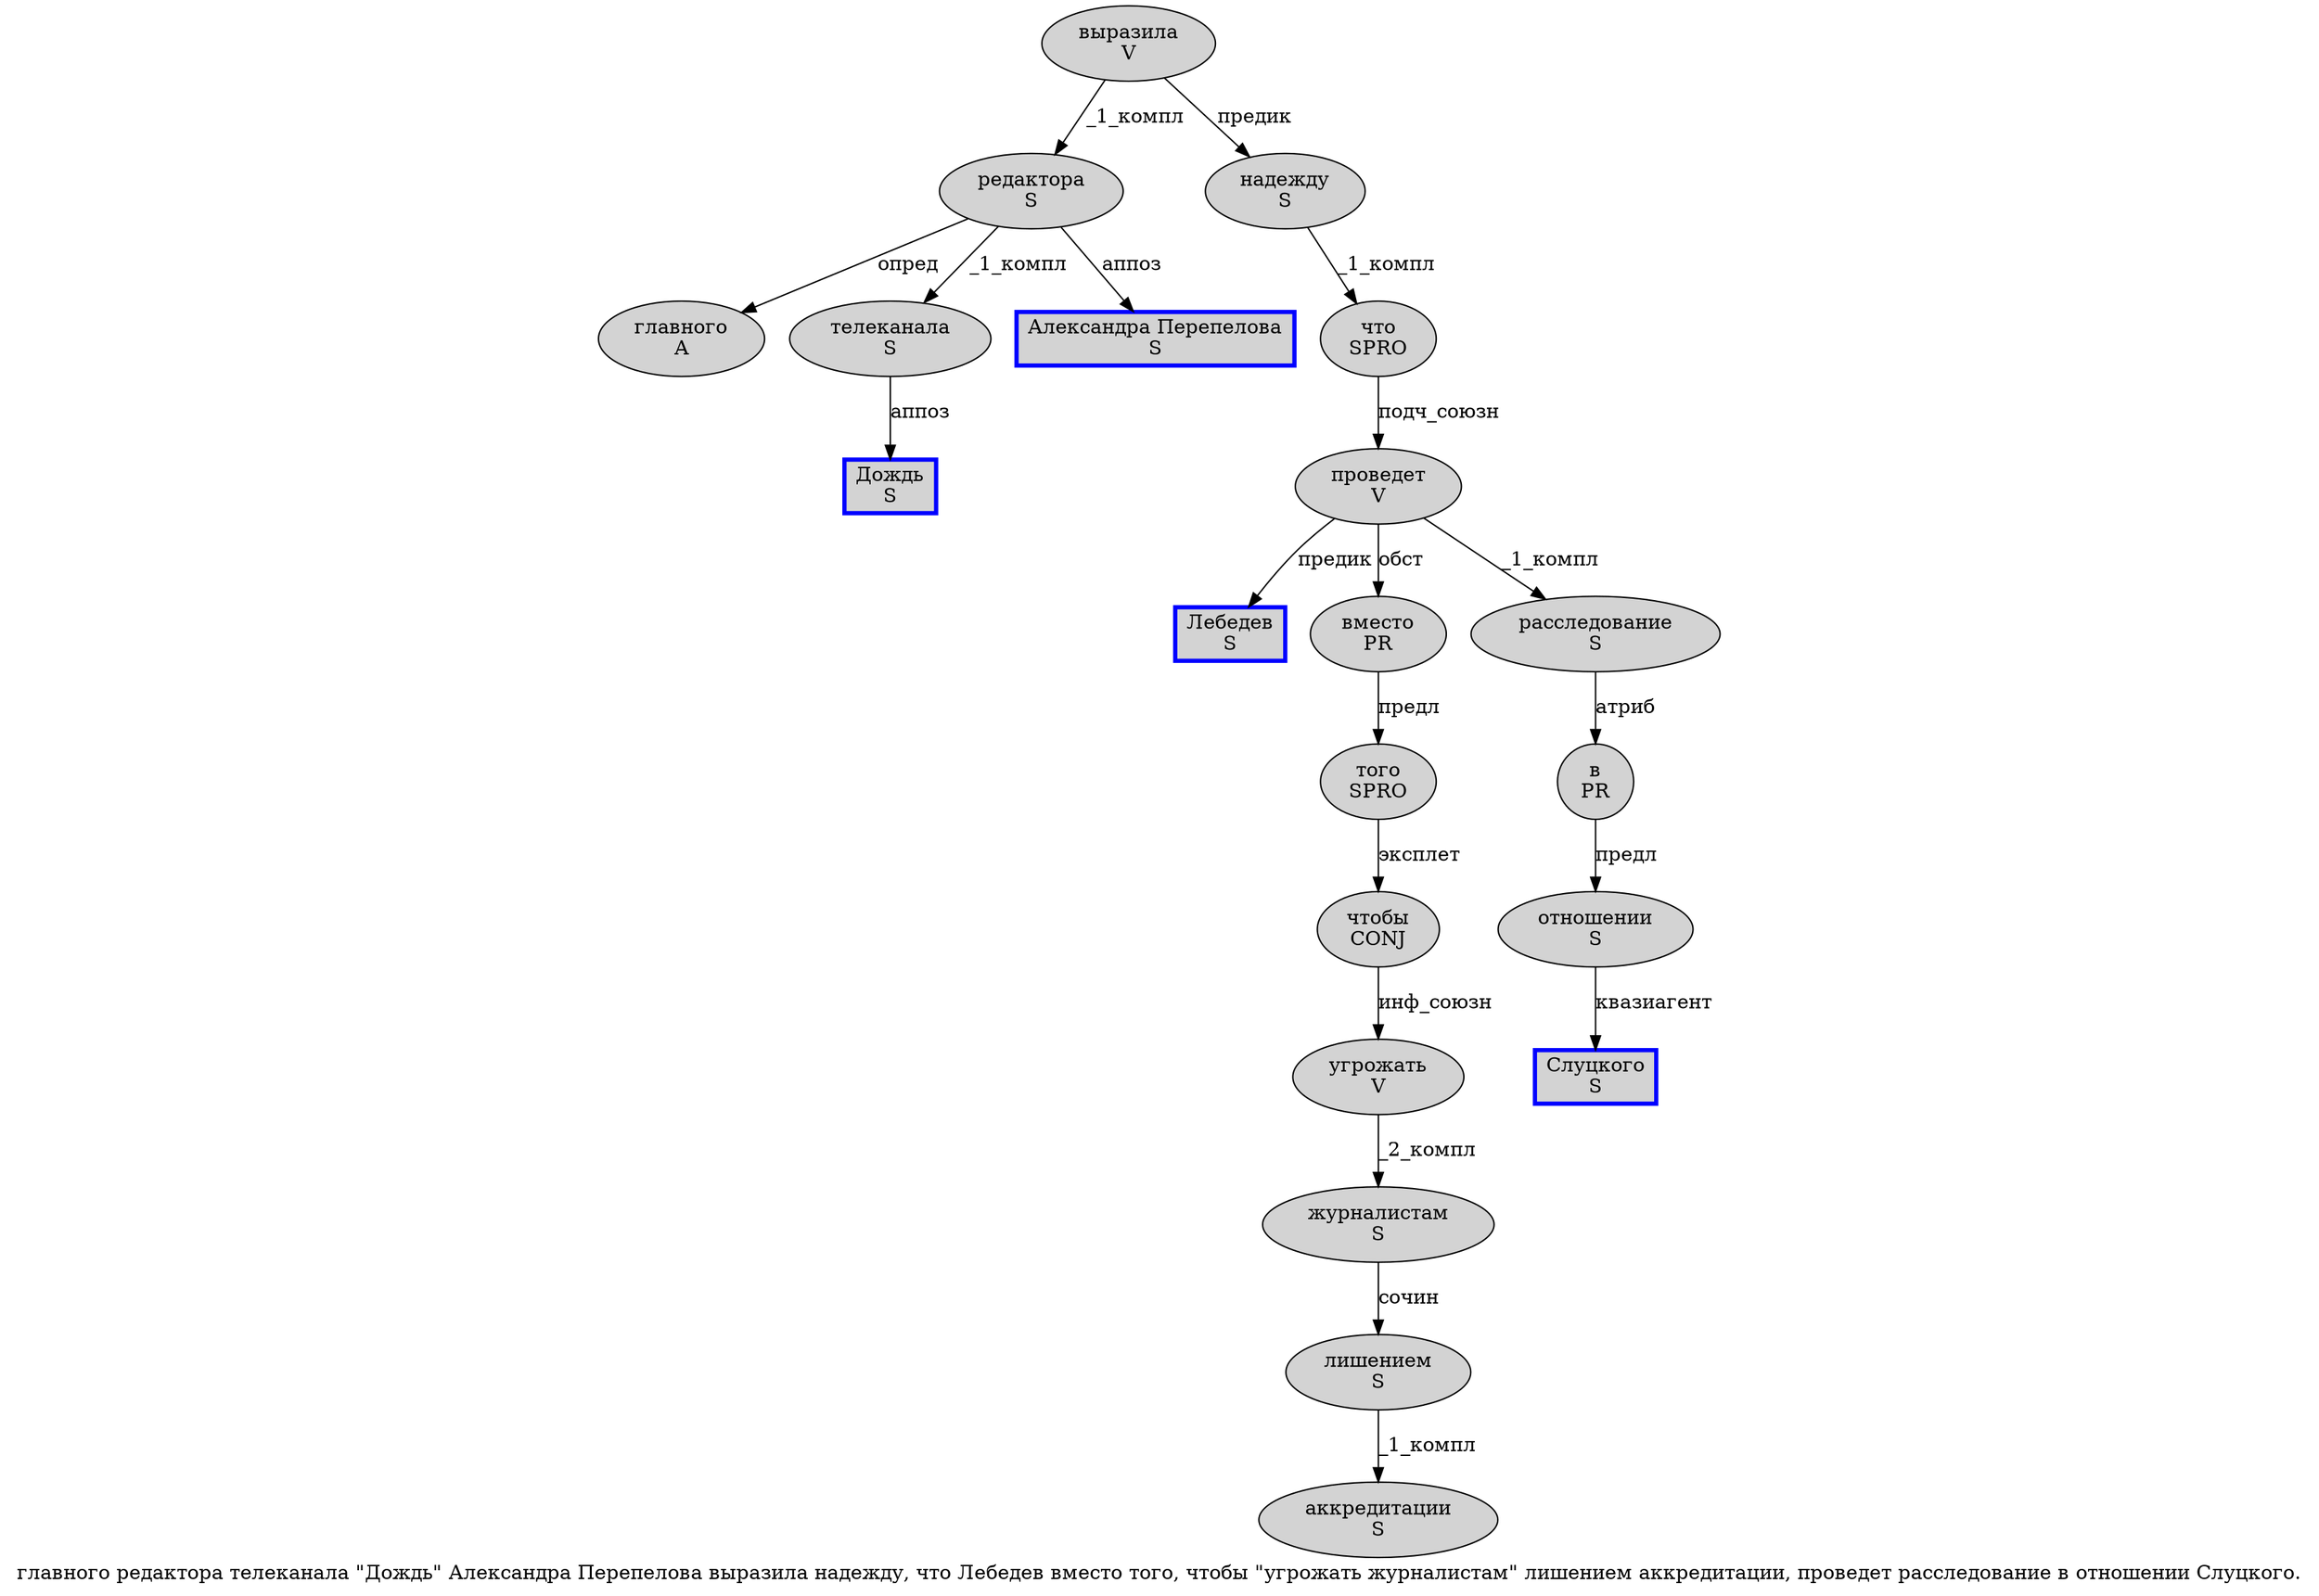 digraph SENTENCE_1121 {
	graph [label="главного редактора телеканала \"Дождь\" Александра Перепелова выразила надежду, что Лебедев вместо того, чтобы \"угрожать журналистам\" лишением аккредитации, проведет расследование в отношении Слуцкого."]
	node [style=filled]
		0 [label="главного
A" color="" fillcolor=lightgray penwidth=1 shape=ellipse]
		1 [label="редактора
S" color="" fillcolor=lightgray penwidth=1 shape=ellipse]
		2 [label="телеканала
S" color="" fillcolor=lightgray penwidth=1 shape=ellipse]
		4 [label="Дождь
S" color=blue fillcolor=lightgray penwidth=3 shape=box]
		6 [label="Александра Перепелова
S" color=blue fillcolor=lightgray penwidth=3 shape=box]
		7 [label="выразила
V" color="" fillcolor=lightgray penwidth=1 shape=ellipse]
		8 [label="надежду
S" color="" fillcolor=lightgray penwidth=1 shape=ellipse]
		10 [label="что
SPRO" color="" fillcolor=lightgray penwidth=1 shape=ellipse]
		11 [label="Лебедев
S" color=blue fillcolor=lightgray penwidth=3 shape=box]
		12 [label="вместо
PR" color="" fillcolor=lightgray penwidth=1 shape=ellipse]
		13 [label="того
SPRO" color="" fillcolor=lightgray penwidth=1 shape=ellipse]
		15 [label="чтобы
CONJ" color="" fillcolor=lightgray penwidth=1 shape=ellipse]
		17 [label="угрожать
V" color="" fillcolor=lightgray penwidth=1 shape=ellipse]
		18 [label="журналистам
S" color="" fillcolor=lightgray penwidth=1 shape=ellipse]
		20 [label="лишением
S" color="" fillcolor=lightgray penwidth=1 shape=ellipse]
		21 [label="аккредитации
S" color="" fillcolor=lightgray penwidth=1 shape=ellipse]
		23 [label="проведет
V" color="" fillcolor=lightgray penwidth=1 shape=ellipse]
		24 [label="расследование
S" color="" fillcolor=lightgray penwidth=1 shape=ellipse]
		25 [label="в
PR" color="" fillcolor=lightgray penwidth=1 shape=ellipse]
		26 [label="отношении
S" color="" fillcolor=lightgray penwidth=1 shape=ellipse]
		27 [label="Слуцкого
S" color=blue fillcolor=lightgray penwidth=3 shape=box]
			26 -> 27 [label="квазиагент"]
			24 -> 25 [label="атриб"]
			7 -> 1 [label="_1_компл"]
			7 -> 8 [label="предик"]
			15 -> 17 [label="инф_союзн"]
			25 -> 26 [label="предл"]
			20 -> 21 [label="_1_компл"]
			13 -> 15 [label="эксплет"]
			8 -> 10 [label="_1_компл"]
			17 -> 18 [label="_2_компл"]
			12 -> 13 [label="предл"]
			10 -> 23 [label="подч_союзн"]
			2 -> 4 [label="аппоз"]
			23 -> 11 [label="предик"]
			23 -> 12 [label="обст"]
			23 -> 24 [label="_1_компл"]
			18 -> 20 [label="сочин"]
			1 -> 0 [label="опред"]
			1 -> 2 [label="_1_компл"]
			1 -> 6 [label="аппоз"]
}